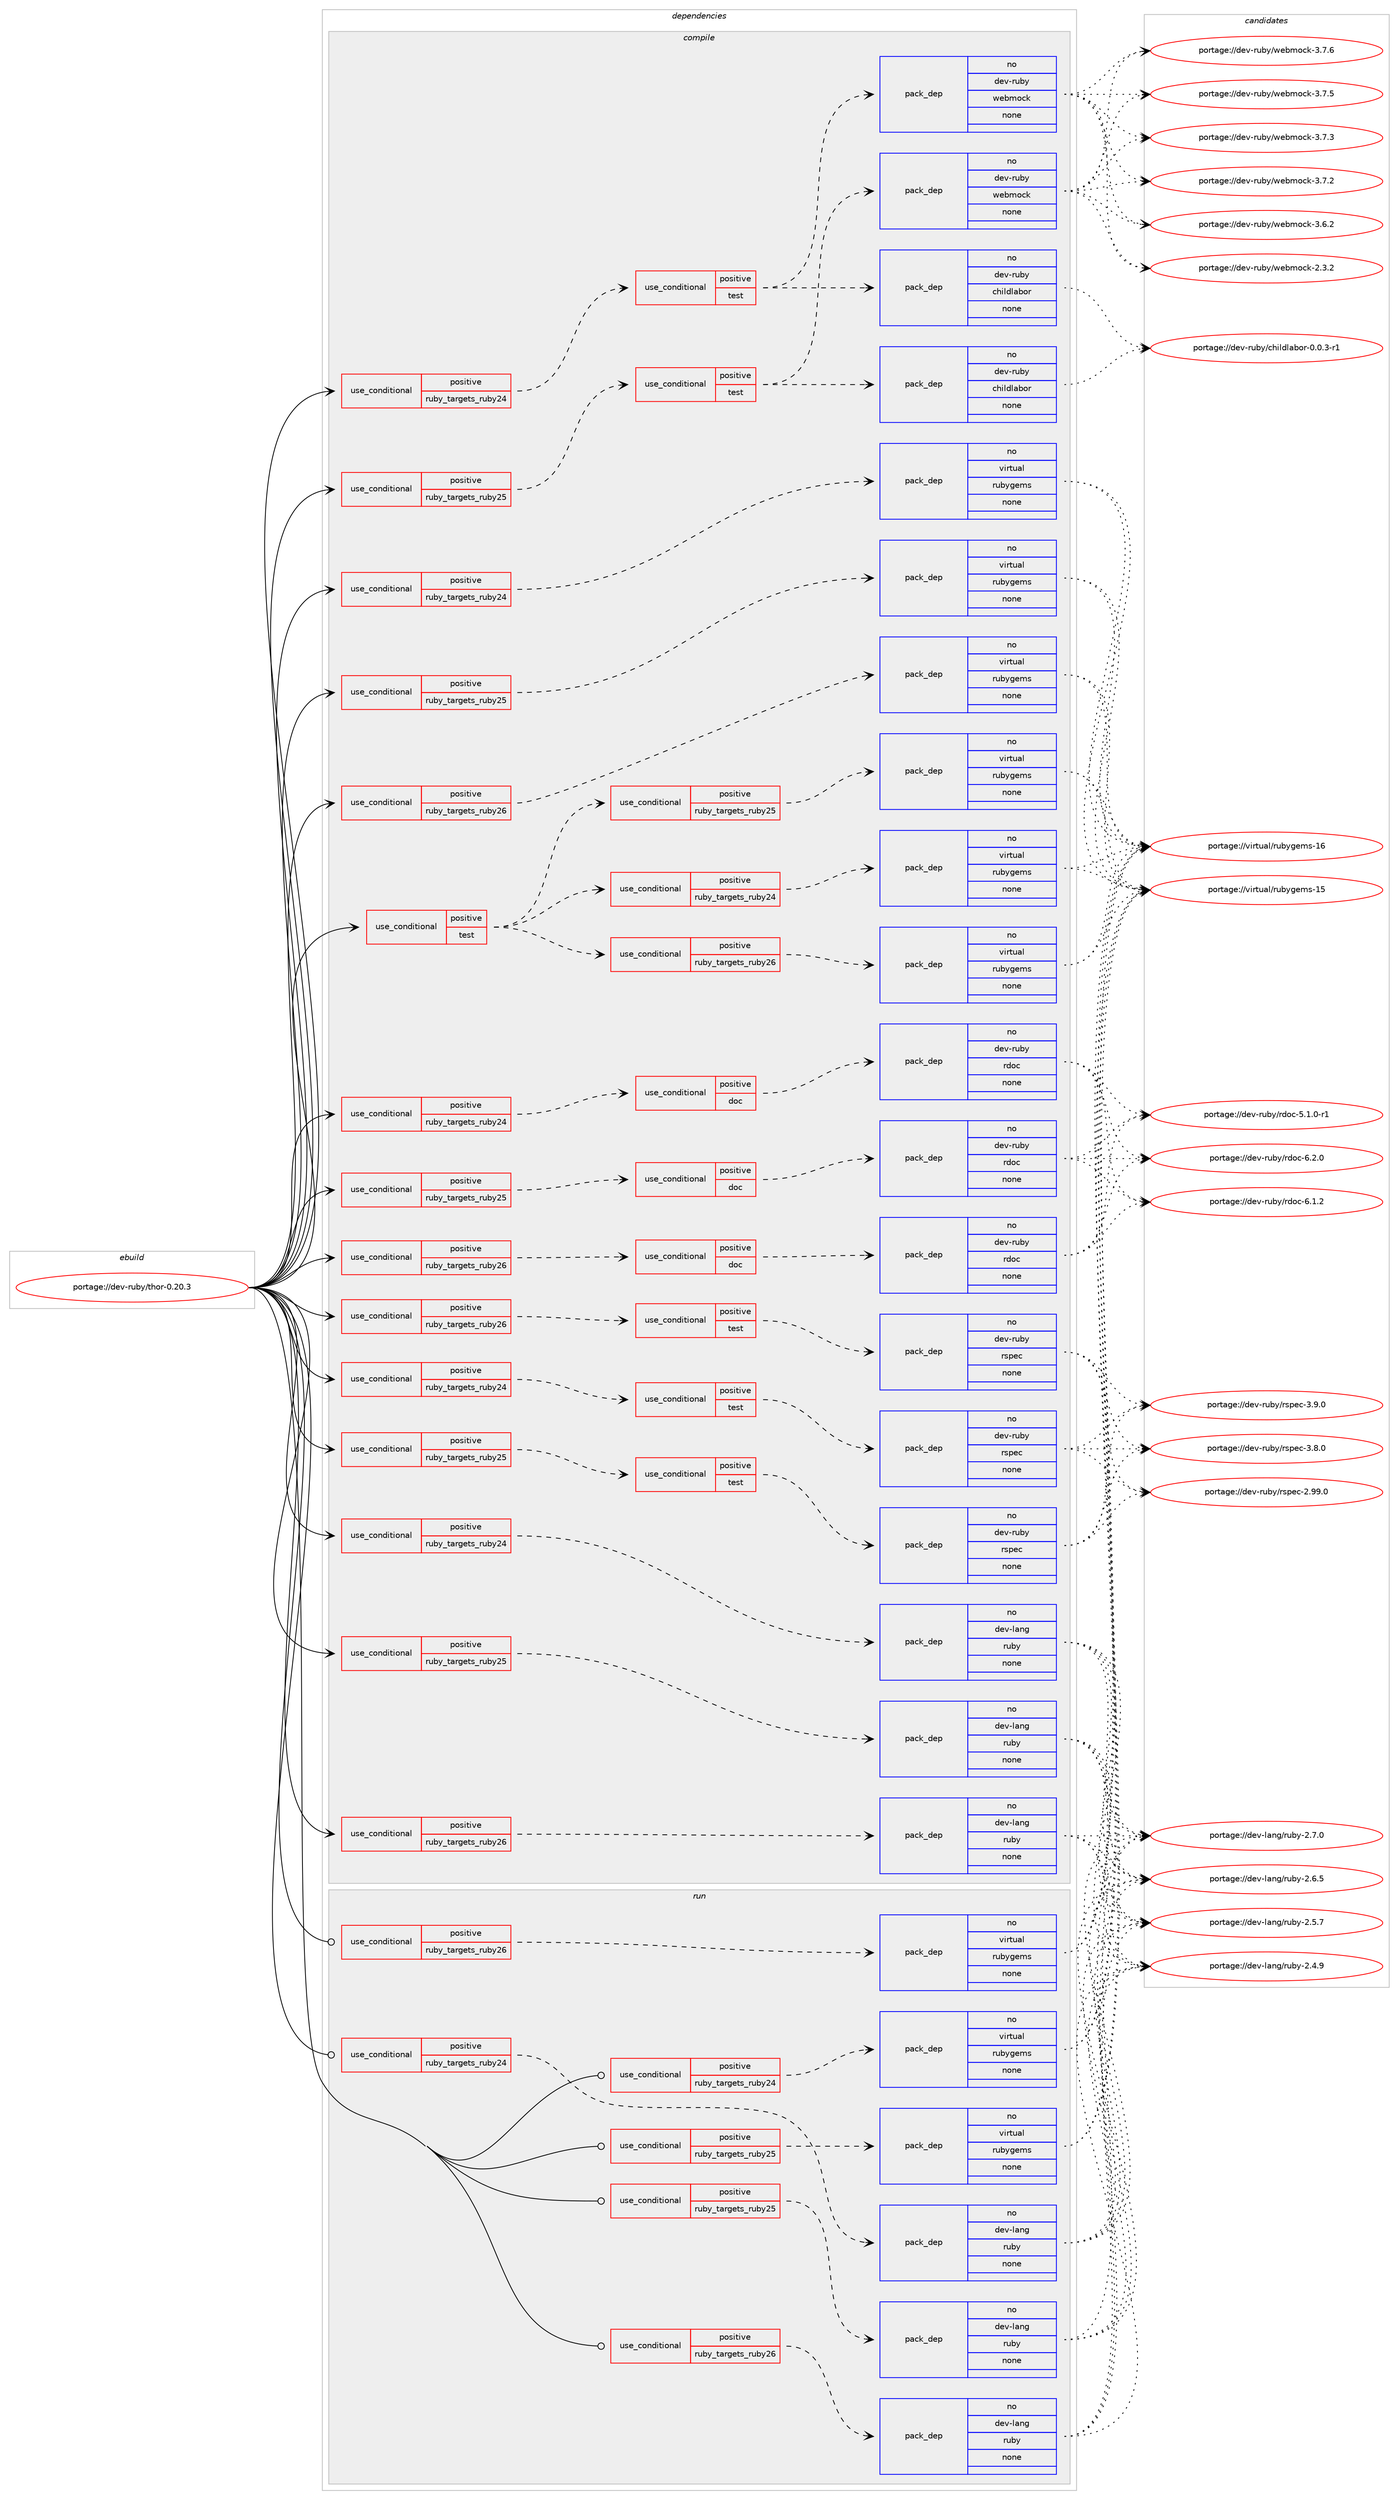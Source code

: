 digraph prolog {

# *************
# Graph options
# *************

newrank=true;
concentrate=true;
compound=true;
graph [rankdir=LR,fontname=Helvetica,fontsize=10,ranksep=1.5];#, ranksep=2.5, nodesep=0.2];
edge  [arrowhead=vee];
node  [fontname=Helvetica,fontsize=10];

# **********
# The ebuild
# **********

subgraph cluster_leftcol {
color=gray;
label=<<i>ebuild</i>>;
id [label="portage://dev-ruby/thor-0.20.3", color=red, width=4, href="../dev-ruby/thor-0.20.3.svg"];
}

# ****************
# The dependencies
# ****************

subgraph cluster_midcol {
color=gray;
label=<<i>dependencies</i>>;
subgraph cluster_compile {
fillcolor="#eeeeee";
style=filled;
label=<<i>compile</i>>;
subgraph cond66876 {
dependency314901 [label=<<TABLE BORDER="0" CELLBORDER="1" CELLSPACING="0" CELLPADDING="4"><TR><TD ROWSPAN="3" CELLPADDING="10">use_conditional</TD></TR><TR><TD>positive</TD></TR><TR><TD>ruby_targets_ruby24</TD></TR></TABLE>>, shape=none, color=red];
subgraph cond66877 {
dependency314902 [label=<<TABLE BORDER="0" CELLBORDER="1" CELLSPACING="0" CELLPADDING="4"><TR><TD ROWSPAN="3" CELLPADDING="10">use_conditional</TD></TR><TR><TD>positive</TD></TR><TR><TD>doc</TD></TR></TABLE>>, shape=none, color=red];
subgraph pack243294 {
dependency314903 [label=<<TABLE BORDER="0" CELLBORDER="1" CELLSPACING="0" CELLPADDING="4" WIDTH="220"><TR><TD ROWSPAN="6" CELLPADDING="30">pack_dep</TD></TR><TR><TD WIDTH="110">no</TD></TR><TR><TD>dev-ruby</TD></TR><TR><TD>rdoc</TD></TR><TR><TD>none</TD></TR><TR><TD></TD></TR></TABLE>>, shape=none, color=blue];
}
dependency314902:e -> dependency314903:w [weight=20,style="dashed",arrowhead="vee"];
}
dependency314901:e -> dependency314902:w [weight=20,style="dashed",arrowhead="vee"];
}
id:e -> dependency314901:w [weight=20,style="solid",arrowhead="vee"];
subgraph cond66878 {
dependency314904 [label=<<TABLE BORDER="0" CELLBORDER="1" CELLSPACING="0" CELLPADDING="4"><TR><TD ROWSPAN="3" CELLPADDING="10">use_conditional</TD></TR><TR><TD>positive</TD></TR><TR><TD>ruby_targets_ruby24</TD></TR></TABLE>>, shape=none, color=red];
subgraph cond66879 {
dependency314905 [label=<<TABLE BORDER="0" CELLBORDER="1" CELLSPACING="0" CELLPADDING="4"><TR><TD ROWSPAN="3" CELLPADDING="10">use_conditional</TD></TR><TR><TD>positive</TD></TR><TR><TD>test</TD></TR></TABLE>>, shape=none, color=red];
subgraph pack243295 {
dependency314906 [label=<<TABLE BORDER="0" CELLBORDER="1" CELLSPACING="0" CELLPADDING="4" WIDTH="220"><TR><TD ROWSPAN="6" CELLPADDING="30">pack_dep</TD></TR><TR><TD WIDTH="110">no</TD></TR><TR><TD>dev-ruby</TD></TR><TR><TD>childlabor</TD></TR><TR><TD>none</TD></TR><TR><TD></TD></TR></TABLE>>, shape=none, color=blue];
}
dependency314905:e -> dependency314906:w [weight=20,style="dashed",arrowhead="vee"];
subgraph pack243296 {
dependency314907 [label=<<TABLE BORDER="0" CELLBORDER="1" CELLSPACING="0" CELLPADDING="4" WIDTH="220"><TR><TD ROWSPAN="6" CELLPADDING="30">pack_dep</TD></TR><TR><TD WIDTH="110">no</TD></TR><TR><TD>dev-ruby</TD></TR><TR><TD>webmock</TD></TR><TR><TD>none</TD></TR><TR><TD></TD></TR></TABLE>>, shape=none, color=blue];
}
dependency314905:e -> dependency314907:w [weight=20,style="dashed",arrowhead="vee"];
}
dependency314904:e -> dependency314905:w [weight=20,style="dashed",arrowhead="vee"];
}
id:e -> dependency314904:w [weight=20,style="solid",arrowhead="vee"];
subgraph cond66880 {
dependency314908 [label=<<TABLE BORDER="0" CELLBORDER="1" CELLSPACING="0" CELLPADDING="4"><TR><TD ROWSPAN="3" CELLPADDING="10">use_conditional</TD></TR><TR><TD>positive</TD></TR><TR><TD>ruby_targets_ruby24</TD></TR></TABLE>>, shape=none, color=red];
subgraph cond66881 {
dependency314909 [label=<<TABLE BORDER="0" CELLBORDER="1" CELLSPACING="0" CELLPADDING="4"><TR><TD ROWSPAN="3" CELLPADDING="10">use_conditional</TD></TR><TR><TD>positive</TD></TR><TR><TD>test</TD></TR></TABLE>>, shape=none, color=red];
subgraph pack243297 {
dependency314910 [label=<<TABLE BORDER="0" CELLBORDER="1" CELLSPACING="0" CELLPADDING="4" WIDTH="220"><TR><TD ROWSPAN="6" CELLPADDING="30">pack_dep</TD></TR><TR><TD WIDTH="110">no</TD></TR><TR><TD>dev-ruby</TD></TR><TR><TD>rspec</TD></TR><TR><TD>none</TD></TR><TR><TD></TD></TR></TABLE>>, shape=none, color=blue];
}
dependency314909:e -> dependency314910:w [weight=20,style="dashed",arrowhead="vee"];
}
dependency314908:e -> dependency314909:w [weight=20,style="dashed",arrowhead="vee"];
}
id:e -> dependency314908:w [weight=20,style="solid",arrowhead="vee"];
subgraph cond66882 {
dependency314911 [label=<<TABLE BORDER="0" CELLBORDER="1" CELLSPACING="0" CELLPADDING="4"><TR><TD ROWSPAN="3" CELLPADDING="10">use_conditional</TD></TR><TR><TD>positive</TD></TR><TR><TD>ruby_targets_ruby24</TD></TR></TABLE>>, shape=none, color=red];
subgraph pack243298 {
dependency314912 [label=<<TABLE BORDER="0" CELLBORDER="1" CELLSPACING="0" CELLPADDING="4" WIDTH="220"><TR><TD ROWSPAN="6" CELLPADDING="30">pack_dep</TD></TR><TR><TD WIDTH="110">no</TD></TR><TR><TD>dev-lang</TD></TR><TR><TD>ruby</TD></TR><TR><TD>none</TD></TR><TR><TD></TD></TR></TABLE>>, shape=none, color=blue];
}
dependency314911:e -> dependency314912:w [weight=20,style="dashed",arrowhead="vee"];
}
id:e -> dependency314911:w [weight=20,style="solid",arrowhead="vee"];
subgraph cond66883 {
dependency314913 [label=<<TABLE BORDER="0" CELLBORDER="1" CELLSPACING="0" CELLPADDING="4"><TR><TD ROWSPAN="3" CELLPADDING="10">use_conditional</TD></TR><TR><TD>positive</TD></TR><TR><TD>ruby_targets_ruby24</TD></TR></TABLE>>, shape=none, color=red];
subgraph pack243299 {
dependency314914 [label=<<TABLE BORDER="0" CELLBORDER="1" CELLSPACING="0" CELLPADDING="4" WIDTH="220"><TR><TD ROWSPAN="6" CELLPADDING="30">pack_dep</TD></TR><TR><TD WIDTH="110">no</TD></TR><TR><TD>virtual</TD></TR><TR><TD>rubygems</TD></TR><TR><TD>none</TD></TR><TR><TD></TD></TR></TABLE>>, shape=none, color=blue];
}
dependency314913:e -> dependency314914:w [weight=20,style="dashed",arrowhead="vee"];
}
id:e -> dependency314913:w [weight=20,style="solid",arrowhead="vee"];
subgraph cond66884 {
dependency314915 [label=<<TABLE BORDER="0" CELLBORDER="1" CELLSPACING="0" CELLPADDING="4"><TR><TD ROWSPAN="3" CELLPADDING="10">use_conditional</TD></TR><TR><TD>positive</TD></TR><TR><TD>ruby_targets_ruby25</TD></TR></TABLE>>, shape=none, color=red];
subgraph cond66885 {
dependency314916 [label=<<TABLE BORDER="0" CELLBORDER="1" CELLSPACING="0" CELLPADDING="4"><TR><TD ROWSPAN="3" CELLPADDING="10">use_conditional</TD></TR><TR><TD>positive</TD></TR><TR><TD>doc</TD></TR></TABLE>>, shape=none, color=red];
subgraph pack243300 {
dependency314917 [label=<<TABLE BORDER="0" CELLBORDER="1" CELLSPACING="0" CELLPADDING="4" WIDTH="220"><TR><TD ROWSPAN="6" CELLPADDING="30">pack_dep</TD></TR><TR><TD WIDTH="110">no</TD></TR><TR><TD>dev-ruby</TD></TR><TR><TD>rdoc</TD></TR><TR><TD>none</TD></TR><TR><TD></TD></TR></TABLE>>, shape=none, color=blue];
}
dependency314916:e -> dependency314917:w [weight=20,style="dashed",arrowhead="vee"];
}
dependency314915:e -> dependency314916:w [weight=20,style="dashed",arrowhead="vee"];
}
id:e -> dependency314915:w [weight=20,style="solid",arrowhead="vee"];
subgraph cond66886 {
dependency314918 [label=<<TABLE BORDER="0" CELLBORDER="1" CELLSPACING="0" CELLPADDING="4"><TR><TD ROWSPAN="3" CELLPADDING="10">use_conditional</TD></TR><TR><TD>positive</TD></TR><TR><TD>ruby_targets_ruby25</TD></TR></TABLE>>, shape=none, color=red];
subgraph cond66887 {
dependency314919 [label=<<TABLE BORDER="0" CELLBORDER="1" CELLSPACING="0" CELLPADDING="4"><TR><TD ROWSPAN="3" CELLPADDING="10">use_conditional</TD></TR><TR><TD>positive</TD></TR><TR><TD>test</TD></TR></TABLE>>, shape=none, color=red];
subgraph pack243301 {
dependency314920 [label=<<TABLE BORDER="0" CELLBORDER="1" CELLSPACING="0" CELLPADDING="4" WIDTH="220"><TR><TD ROWSPAN="6" CELLPADDING="30">pack_dep</TD></TR><TR><TD WIDTH="110">no</TD></TR><TR><TD>dev-ruby</TD></TR><TR><TD>childlabor</TD></TR><TR><TD>none</TD></TR><TR><TD></TD></TR></TABLE>>, shape=none, color=blue];
}
dependency314919:e -> dependency314920:w [weight=20,style="dashed",arrowhead="vee"];
subgraph pack243302 {
dependency314921 [label=<<TABLE BORDER="0" CELLBORDER="1" CELLSPACING="0" CELLPADDING="4" WIDTH="220"><TR><TD ROWSPAN="6" CELLPADDING="30">pack_dep</TD></TR><TR><TD WIDTH="110">no</TD></TR><TR><TD>dev-ruby</TD></TR><TR><TD>webmock</TD></TR><TR><TD>none</TD></TR><TR><TD></TD></TR></TABLE>>, shape=none, color=blue];
}
dependency314919:e -> dependency314921:w [weight=20,style="dashed",arrowhead="vee"];
}
dependency314918:e -> dependency314919:w [weight=20,style="dashed",arrowhead="vee"];
}
id:e -> dependency314918:w [weight=20,style="solid",arrowhead="vee"];
subgraph cond66888 {
dependency314922 [label=<<TABLE BORDER="0" CELLBORDER="1" CELLSPACING="0" CELLPADDING="4"><TR><TD ROWSPAN="3" CELLPADDING="10">use_conditional</TD></TR><TR><TD>positive</TD></TR><TR><TD>ruby_targets_ruby25</TD></TR></TABLE>>, shape=none, color=red];
subgraph cond66889 {
dependency314923 [label=<<TABLE BORDER="0" CELLBORDER="1" CELLSPACING="0" CELLPADDING="4"><TR><TD ROWSPAN="3" CELLPADDING="10">use_conditional</TD></TR><TR><TD>positive</TD></TR><TR><TD>test</TD></TR></TABLE>>, shape=none, color=red];
subgraph pack243303 {
dependency314924 [label=<<TABLE BORDER="0" CELLBORDER="1" CELLSPACING="0" CELLPADDING="4" WIDTH="220"><TR><TD ROWSPAN="6" CELLPADDING="30">pack_dep</TD></TR><TR><TD WIDTH="110">no</TD></TR><TR><TD>dev-ruby</TD></TR><TR><TD>rspec</TD></TR><TR><TD>none</TD></TR><TR><TD></TD></TR></TABLE>>, shape=none, color=blue];
}
dependency314923:e -> dependency314924:w [weight=20,style="dashed",arrowhead="vee"];
}
dependency314922:e -> dependency314923:w [weight=20,style="dashed",arrowhead="vee"];
}
id:e -> dependency314922:w [weight=20,style="solid",arrowhead="vee"];
subgraph cond66890 {
dependency314925 [label=<<TABLE BORDER="0" CELLBORDER="1" CELLSPACING="0" CELLPADDING="4"><TR><TD ROWSPAN="3" CELLPADDING="10">use_conditional</TD></TR><TR><TD>positive</TD></TR><TR><TD>ruby_targets_ruby25</TD></TR></TABLE>>, shape=none, color=red];
subgraph pack243304 {
dependency314926 [label=<<TABLE BORDER="0" CELLBORDER="1" CELLSPACING="0" CELLPADDING="4" WIDTH="220"><TR><TD ROWSPAN="6" CELLPADDING="30">pack_dep</TD></TR><TR><TD WIDTH="110">no</TD></TR><TR><TD>dev-lang</TD></TR><TR><TD>ruby</TD></TR><TR><TD>none</TD></TR><TR><TD></TD></TR></TABLE>>, shape=none, color=blue];
}
dependency314925:e -> dependency314926:w [weight=20,style="dashed",arrowhead="vee"];
}
id:e -> dependency314925:w [weight=20,style="solid",arrowhead="vee"];
subgraph cond66891 {
dependency314927 [label=<<TABLE BORDER="0" CELLBORDER="1" CELLSPACING="0" CELLPADDING="4"><TR><TD ROWSPAN="3" CELLPADDING="10">use_conditional</TD></TR><TR><TD>positive</TD></TR><TR><TD>ruby_targets_ruby25</TD></TR></TABLE>>, shape=none, color=red];
subgraph pack243305 {
dependency314928 [label=<<TABLE BORDER="0" CELLBORDER="1" CELLSPACING="0" CELLPADDING="4" WIDTH="220"><TR><TD ROWSPAN="6" CELLPADDING="30">pack_dep</TD></TR><TR><TD WIDTH="110">no</TD></TR><TR><TD>virtual</TD></TR><TR><TD>rubygems</TD></TR><TR><TD>none</TD></TR><TR><TD></TD></TR></TABLE>>, shape=none, color=blue];
}
dependency314927:e -> dependency314928:w [weight=20,style="dashed",arrowhead="vee"];
}
id:e -> dependency314927:w [weight=20,style="solid",arrowhead="vee"];
subgraph cond66892 {
dependency314929 [label=<<TABLE BORDER="0" CELLBORDER="1" CELLSPACING="0" CELLPADDING="4"><TR><TD ROWSPAN="3" CELLPADDING="10">use_conditional</TD></TR><TR><TD>positive</TD></TR><TR><TD>ruby_targets_ruby26</TD></TR></TABLE>>, shape=none, color=red];
subgraph cond66893 {
dependency314930 [label=<<TABLE BORDER="0" CELLBORDER="1" CELLSPACING="0" CELLPADDING="4"><TR><TD ROWSPAN="3" CELLPADDING="10">use_conditional</TD></TR><TR><TD>positive</TD></TR><TR><TD>doc</TD></TR></TABLE>>, shape=none, color=red];
subgraph pack243306 {
dependency314931 [label=<<TABLE BORDER="0" CELLBORDER="1" CELLSPACING="0" CELLPADDING="4" WIDTH="220"><TR><TD ROWSPAN="6" CELLPADDING="30">pack_dep</TD></TR><TR><TD WIDTH="110">no</TD></TR><TR><TD>dev-ruby</TD></TR><TR><TD>rdoc</TD></TR><TR><TD>none</TD></TR><TR><TD></TD></TR></TABLE>>, shape=none, color=blue];
}
dependency314930:e -> dependency314931:w [weight=20,style="dashed",arrowhead="vee"];
}
dependency314929:e -> dependency314930:w [weight=20,style="dashed",arrowhead="vee"];
}
id:e -> dependency314929:w [weight=20,style="solid",arrowhead="vee"];
subgraph cond66894 {
dependency314932 [label=<<TABLE BORDER="0" CELLBORDER="1" CELLSPACING="0" CELLPADDING="4"><TR><TD ROWSPAN="3" CELLPADDING="10">use_conditional</TD></TR><TR><TD>positive</TD></TR><TR><TD>ruby_targets_ruby26</TD></TR></TABLE>>, shape=none, color=red];
subgraph cond66895 {
dependency314933 [label=<<TABLE BORDER="0" CELLBORDER="1" CELLSPACING="0" CELLPADDING="4"><TR><TD ROWSPAN="3" CELLPADDING="10">use_conditional</TD></TR><TR><TD>positive</TD></TR><TR><TD>test</TD></TR></TABLE>>, shape=none, color=red];
subgraph pack243307 {
dependency314934 [label=<<TABLE BORDER="0" CELLBORDER="1" CELLSPACING="0" CELLPADDING="4" WIDTH="220"><TR><TD ROWSPAN="6" CELLPADDING="30">pack_dep</TD></TR><TR><TD WIDTH="110">no</TD></TR><TR><TD>dev-ruby</TD></TR><TR><TD>rspec</TD></TR><TR><TD>none</TD></TR><TR><TD></TD></TR></TABLE>>, shape=none, color=blue];
}
dependency314933:e -> dependency314934:w [weight=20,style="dashed",arrowhead="vee"];
}
dependency314932:e -> dependency314933:w [weight=20,style="dashed",arrowhead="vee"];
}
id:e -> dependency314932:w [weight=20,style="solid",arrowhead="vee"];
subgraph cond66896 {
dependency314935 [label=<<TABLE BORDER="0" CELLBORDER="1" CELLSPACING="0" CELLPADDING="4"><TR><TD ROWSPAN="3" CELLPADDING="10">use_conditional</TD></TR><TR><TD>positive</TD></TR><TR><TD>ruby_targets_ruby26</TD></TR></TABLE>>, shape=none, color=red];
subgraph pack243308 {
dependency314936 [label=<<TABLE BORDER="0" CELLBORDER="1" CELLSPACING="0" CELLPADDING="4" WIDTH="220"><TR><TD ROWSPAN="6" CELLPADDING="30">pack_dep</TD></TR><TR><TD WIDTH="110">no</TD></TR><TR><TD>dev-lang</TD></TR><TR><TD>ruby</TD></TR><TR><TD>none</TD></TR><TR><TD></TD></TR></TABLE>>, shape=none, color=blue];
}
dependency314935:e -> dependency314936:w [weight=20,style="dashed",arrowhead="vee"];
}
id:e -> dependency314935:w [weight=20,style="solid",arrowhead="vee"];
subgraph cond66897 {
dependency314937 [label=<<TABLE BORDER="0" CELLBORDER="1" CELLSPACING="0" CELLPADDING="4"><TR><TD ROWSPAN="3" CELLPADDING="10">use_conditional</TD></TR><TR><TD>positive</TD></TR><TR><TD>ruby_targets_ruby26</TD></TR></TABLE>>, shape=none, color=red];
subgraph pack243309 {
dependency314938 [label=<<TABLE BORDER="0" CELLBORDER="1" CELLSPACING="0" CELLPADDING="4" WIDTH="220"><TR><TD ROWSPAN="6" CELLPADDING="30">pack_dep</TD></TR><TR><TD WIDTH="110">no</TD></TR><TR><TD>virtual</TD></TR><TR><TD>rubygems</TD></TR><TR><TD>none</TD></TR><TR><TD></TD></TR></TABLE>>, shape=none, color=blue];
}
dependency314937:e -> dependency314938:w [weight=20,style="dashed",arrowhead="vee"];
}
id:e -> dependency314937:w [weight=20,style="solid",arrowhead="vee"];
subgraph cond66898 {
dependency314939 [label=<<TABLE BORDER="0" CELLBORDER="1" CELLSPACING="0" CELLPADDING="4"><TR><TD ROWSPAN="3" CELLPADDING="10">use_conditional</TD></TR><TR><TD>positive</TD></TR><TR><TD>test</TD></TR></TABLE>>, shape=none, color=red];
subgraph cond66899 {
dependency314940 [label=<<TABLE BORDER="0" CELLBORDER="1" CELLSPACING="0" CELLPADDING="4"><TR><TD ROWSPAN="3" CELLPADDING="10">use_conditional</TD></TR><TR><TD>positive</TD></TR><TR><TD>ruby_targets_ruby24</TD></TR></TABLE>>, shape=none, color=red];
subgraph pack243310 {
dependency314941 [label=<<TABLE BORDER="0" CELLBORDER="1" CELLSPACING="0" CELLPADDING="4" WIDTH="220"><TR><TD ROWSPAN="6" CELLPADDING="30">pack_dep</TD></TR><TR><TD WIDTH="110">no</TD></TR><TR><TD>virtual</TD></TR><TR><TD>rubygems</TD></TR><TR><TD>none</TD></TR><TR><TD></TD></TR></TABLE>>, shape=none, color=blue];
}
dependency314940:e -> dependency314941:w [weight=20,style="dashed",arrowhead="vee"];
}
dependency314939:e -> dependency314940:w [weight=20,style="dashed",arrowhead="vee"];
subgraph cond66900 {
dependency314942 [label=<<TABLE BORDER="0" CELLBORDER="1" CELLSPACING="0" CELLPADDING="4"><TR><TD ROWSPAN="3" CELLPADDING="10">use_conditional</TD></TR><TR><TD>positive</TD></TR><TR><TD>ruby_targets_ruby25</TD></TR></TABLE>>, shape=none, color=red];
subgraph pack243311 {
dependency314943 [label=<<TABLE BORDER="0" CELLBORDER="1" CELLSPACING="0" CELLPADDING="4" WIDTH="220"><TR><TD ROWSPAN="6" CELLPADDING="30">pack_dep</TD></TR><TR><TD WIDTH="110">no</TD></TR><TR><TD>virtual</TD></TR><TR><TD>rubygems</TD></TR><TR><TD>none</TD></TR><TR><TD></TD></TR></TABLE>>, shape=none, color=blue];
}
dependency314942:e -> dependency314943:w [weight=20,style="dashed",arrowhead="vee"];
}
dependency314939:e -> dependency314942:w [weight=20,style="dashed",arrowhead="vee"];
subgraph cond66901 {
dependency314944 [label=<<TABLE BORDER="0" CELLBORDER="1" CELLSPACING="0" CELLPADDING="4"><TR><TD ROWSPAN="3" CELLPADDING="10">use_conditional</TD></TR><TR><TD>positive</TD></TR><TR><TD>ruby_targets_ruby26</TD></TR></TABLE>>, shape=none, color=red];
subgraph pack243312 {
dependency314945 [label=<<TABLE BORDER="0" CELLBORDER="1" CELLSPACING="0" CELLPADDING="4" WIDTH="220"><TR><TD ROWSPAN="6" CELLPADDING="30">pack_dep</TD></TR><TR><TD WIDTH="110">no</TD></TR><TR><TD>virtual</TD></TR><TR><TD>rubygems</TD></TR><TR><TD>none</TD></TR><TR><TD></TD></TR></TABLE>>, shape=none, color=blue];
}
dependency314944:e -> dependency314945:w [weight=20,style="dashed",arrowhead="vee"];
}
dependency314939:e -> dependency314944:w [weight=20,style="dashed",arrowhead="vee"];
}
id:e -> dependency314939:w [weight=20,style="solid",arrowhead="vee"];
}
subgraph cluster_compileandrun {
fillcolor="#eeeeee";
style=filled;
label=<<i>compile and run</i>>;
}
subgraph cluster_run {
fillcolor="#eeeeee";
style=filled;
label=<<i>run</i>>;
subgraph cond66902 {
dependency314946 [label=<<TABLE BORDER="0" CELLBORDER="1" CELLSPACING="0" CELLPADDING="4"><TR><TD ROWSPAN="3" CELLPADDING="10">use_conditional</TD></TR><TR><TD>positive</TD></TR><TR><TD>ruby_targets_ruby24</TD></TR></TABLE>>, shape=none, color=red];
subgraph pack243313 {
dependency314947 [label=<<TABLE BORDER="0" CELLBORDER="1" CELLSPACING="0" CELLPADDING="4" WIDTH="220"><TR><TD ROWSPAN="6" CELLPADDING="30">pack_dep</TD></TR><TR><TD WIDTH="110">no</TD></TR><TR><TD>dev-lang</TD></TR><TR><TD>ruby</TD></TR><TR><TD>none</TD></TR><TR><TD></TD></TR></TABLE>>, shape=none, color=blue];
}
dependency314946:e -> dependency314947:w [weight=20,style="dashed",arrowhead="vee"];
}
id:e -> dependency314946:w [weight=20,style="solid",arrowhead="odot"];
subgraph cond66903 {
dependency314948 [label=<<TABLE BORDER="0" CELLBORDER="1" CELLSPACING="0" CELLPADDING="4"><TR><TD ROWSPAN="3" CELLPADDING="10">use_conditional</TD></TR><TR><TD>positive</TD></TR><TR><TD>ruby_targets_ruby24</TD></TR></TABLE>>, shape=none, color=red];
subgraph pack243314 {
dependency314949 [label=<<TABLE BORDER="0" CELLBORDER="1" CELLSPACING="0" CELLPADDING="4" WIDTH="220"><TR><TD ROWSPAN="6" CELLPADDING="30">pack_dep</TD></TR><TR><TD WIDTH="110">no</TD></TR><TR><TD>virtual</TD></TR><TR><TD>rubygems</TD></TR><TR><TD>none</TD></TR><TR><TD></TD></TR></TABLE>>, shape=none, color=blue];
}
dependency314948:e -> dependency314949:w [weight=20,style="dashed",arrowhead="vee"];
}
id:e -> dependency314948:w [weight=20,style="solid",arrowhead="odot"];
subgraph cond66904 {
dependency314950 [label=<<TABLE BORDER="0" CELLBORDER="1" CELLSPACING="0" CELLPADDING="4"><TR><TD ROWSPAN="3" CELLPADDING="10">use_conditional</TD></TR><TR><TD>positive</TD></TR><TR><TD>ruby_targets_ruby25</TD></TR></TABLE>>, shape=none, color=red];
subgraph pack243315 {
dependency314951 [label=<<TABLE BORDER="0" CELLBORDER="1" CELLSPACING="0" CELLPADDING="4" WIDTH="220"><TR><TD ROWSPAN="6" CELLPADDING="30">pack_dep</TD></TR><TR><TD WIDTH="110">no</TD></TR><TR><TD>dev-lang</TD></TR><TR><TD>ruby</TD></TR><TR><TD>none</TD></TR><TR><TD></TD></TR></TABLE>>, shape=none, color=blue];
}
dependency314950:e -> dependency314951:w [weight=20,style="dashed",arrowhead="vee"];
}
id:e -> dependency314950:w [weight=20,style="solid",arrowhead="odot"];
subgraph cond66905 {
dependency314952 [label=<<TABLE BORDER="0" CELLBORDER="1" CELLSPACING="0" CELLPADDING="4"><TR><TD ROWSPAN="3" CELLPADDING="10">use_conditional</TD></TR><TR><TD>positive</TD></TR><TR><TD>ruby_targets_ruby25</TD></TR></TABLE>>, shape=none, color=red];
subgraph pack243316 {
dependency314953 [label=<<TABLE BORDER="0" CELLBORDER="1" CELLSPACING="0" CELLPADDING="4" WIDTH="220"><TR><TD ROWSPAN="6" CELLPADDING="30">pack_dep</TD></TR><TR><TD WIDTH="110">no</TD></TR><TR><TD>virtual</TD></TR><TR><TD>rubygems</TD></TR><TR><TD>none</TD></TR><TR><TD></TD></TR></TABLE>>, shape=none, color=blue];
}
dependency314952:e -> dependency314953:w [weight=20,style="dashed",arrowhead="vee"];
}
id:e -> dependency314952:w [weight=20,style="solid",arrowhead="odot"];
subgraph cond66906 {
dependency314954 [label=<<TABLE BORDER="0" CELLBORDER="1" CELLSPACING="0" CELLPADDING="4"><TR><TD ROWSPAN="3" CELLPADDING="10">use_conditional</TD></TR><TR><TD>positive</TD></TR><TR><TD>ruby_targets_ruby26</TD></TR></TABLE>>, shape=none, color=red];
subgraph pack243317 {
dependency314955 [label=<<TABLE BORDER="0" CELLBORDER="1" CELLSPACING="0" CELLPADDING="4" WIDTH="220"><TR><TD ROWSPAN="6" CELLPADDING="30">pack_dep</TD></TR><TR><TD WIDTH="110">no</TD></TR><TR><TD>dev-lang</TD></TR><TR><TD>ruby</TD></TR><TR><TD>none</TD></TR><TR><TD></TD></TR></TABLE>>, shape=none, color=blue];
}
dependency314954:e -> dependency314955:w [weight=20,style="dashed",arrowhead="vee"];
}
id:e -> dependency314954:w [weight=20,style="solid",arrowhead="odot"];
subgraph cond66907 {
dependency314956 [label=<<TABLE BORDER="0" CELLBORDER="1" CELLSPACING="0" CELLPADDING="4"><TR><TD ROWSPAN="3" CELLPADDING="10">use_conditional</TD></TR><TR><TD>positive</TD></TR><TR><TD>ruby_targets_ruby26</TD></TR></TABLE>>, shape=none, color=red];
subgraph pack243318 {
dependency314957 [label=<<TABLE BORDER="0" CELLBORDER="1" CELLSPACING="0" CELLPADDING="4" WIDTH="220"><TR><TD ROWSPAN="6" CELLPADDING="30">pack_dep</TD></TR><TR><TD WIDTH="110">no</TD></TR><TR><TD>virtual</TD></TR><TR><TD>rubygems</TD></TR><TR><TD>none</TD></TR><TR><TD></TD></TR></TABLE>>, shape=none, color=blue];
}
dependency314956:e -> dependency314957:w [weight=20,style="dashed",arrowhead="vee"];
}
id:e -> dependency314956:w [weight=20,style="solid",arrowhead="odot"];
}
}

# **************
# The candidates
# **************

subgraph cluster_choices {
rank=same;
color=gray;
label=<<i>candidates</i>>;

subgraph choice243294 {
color=black;
nodesep=1;
choice10010111845114117981214711410011199455446504648 [label="portage://dev-ruby/rdoc-6.2.0", color=red, width=4,href="../dev-ruby/rdoc-6.2.0.svg"];
choice10010111845114117981214711410011199455446494650 [label="portage://dev-ruby/rdoc-6.1.2", color=red, width=4,href="../dev-ruby/rdoc-6.1.2.svg"];
choice100101118451141179812147114100111994553464946484511449 [label="portage://dev-ruby/rdoc-5.1.0-r1", color=red, width=4,href="../dev-ruby/rdoc-5.1.0-r1.svg"];
dependency314903:e -> choice10010111845114117981214711410011199455446504648:w [style=dotted,weight="100"];
dependency314903:e -> choice10010111845114117981214711410011199455446494650:w [style=dotted,weight="100"];
dependency314903:e -> choice100101118451141179812147114100111994553464946484511449:w [style=dotted,weight="100"];
}
subgraph choice243295 {
color=black;
nodesep=1;
choice1001011184511411798121479910410510810010897981111144548464846514511449 [label="portage://dev-ruby/childlabor-0.0.3-r1", color=red, width=4,href="../dev-ruby/childlabor-0.0.3-r1.svg"];
dependency314906:e -> choice1001011184511411798121479910410510810010897981111144548464846514511449:w [style=dotted,weight="100"];
}
subgraph choice243296 {
color=black;
nodesep=1;
choice1001011184511411798121471191019810911199107455146554654 [label="portage://dev-ruby/webmock-3.7.6", color=red, width=4,href="../dev-ruby/webmock-3.7.6.svg"];
choice1001011184511411798121471191019810911199107455146554653 [label="portage://dev-ruby/webmock-3.7.5", color=red, width=4,href="../dev-ruby/webmock-3.7.5.svg"];
choice1001011184511411798121471191019810911199107455146554651 [label="portage://dev-ruby/webmock-3.7.3", color=red, width=4,href="../dev-ruby/webmock-3.7.3.svg"];
choice1001011184511411798121471191019810911199107455146554650 [label="portage://dev-ruby/webmock-3.7.2", color=red, width=4,href="../dev-ruby/webmock-3.7.2.svg"];
choice1001011184511411798121471191019810911199107455146544650 [label="portage://dev-ruby/webmock-3.6.2", color=red, width=4,href="../dev-ruby/webmock-3.6.2.svg"];
choice1001011184511411798121471191019810911199107455046514650 [label="portage://dev-ruby/webmock-2.3.2", color=red, width=4,href="../dev-ruby/webmock-2.3.2.svg"];
dependency314907:e -> choice1001011184511411798121471191019810911199107455146554654:w [style=dotted,weight="100"];
dependency314907:e -> choice1001011184511411798121471191019810911199107455146554653:w [style=dotted,weight="100"];
dependency314907:e -> choice1001011184511411798121471191019810911199107455146554651:w [style=dotted,weight="100"];
dependency314907:e -> choice1001011184511411798121471191019810911199107455146554650:w [style=dotted,weight="100"];
dependency314907:e -> choice1001011184511411798121471191019810911199107455146544650:w [style=dotted,weight="100"];
dependency314907:e -> choice1001011184511411798121471191019810911199107455046514650:w [style=dotted,weight="100"];
}
subgraph choice243297 {
color=black;
nodesep=1;
choice10010111845114117981214711411511210199455146574648 [label="portage://dev-ruby/rspec-3.9.0", color=red, width=4,href="../dev-ruby/rspec-3.9.0.svg"];
choice10010111845114117981214711411511210199455146564648 [label="portage://dev-ruby/rspec-3.8.0", color=red, width=4,href="../dev-ruby/rspec-3.8.0.svg"];
choice1001011184511411798121471141151121019945504657574648 [label="portage://dev-ruby/rspec-2.99.0", color=red, width=4,href="../dev-ruby/rspec-2.99.0.svg"];
dependency314910:e -> choice10010111845114117981214711411511210199455146574648:w [style=dotted,weight="100"];
dependency314910:e -> choice10010111845114117981214711411511210199455146564648:w [style=dotted,weight="100"];
dependency314910:e -> choice1001011184511411798121471141151121019945504657574648:w [style=dotted,weight="100"];
}
subgraph choice243298 {
color=black;
nodesep=1;
choice10010111845108971101034711411798121455046554648 [label="portage://dev-lang/ruby-2.7.0", color=red, width=4,href="../dev-lang/ruby-2.7.0.svg"];
choice10010111845108971101034711411798121455046544653 [label="portage://dev-lang/ruby-2.6.5", color=red, width=4,href="../dev-lang/ruby-2.6.5.svg"];
choice10010111845108971101034711411798121455046534655 [label="portage://dev-lang/ruby-2.5.7", color=red, width=4,href="../dev-lang/ruby-2.5.7.svg"];
choice10010111845108971101034711411798121455046524657 [label="portage://dev-lang/ruby-2.4.9", color=red, width=4,href="../dev-lang/ruby-2.4.9.svg"];
dependency314912:e -> choice10010111845108971101034711411798121455046554648:w [style=dotted,weight="100"];
dependency314912:e -> choice10010111845108971101034711411798121455046544653:w [style=dotted,weight="100"];
dependency314912:e -> choice10010111845108971101034711411798121455046534655:w [style=dotted,weight="100"];
dependency314912:e -> choice10010111845108971101034711411798121455046524657:w [style=dotted,weight="100"];
}
subgraph choice243299 {
color=black;
nodesep=1;
choice118105114116117971084711411798121103101109115454954 [label="portage://virtual/rubygems-16", color=red, width=4,href="../virtual/rubygems-16.svg"];
choice118105114116117971084711411798121103101109115454953 [label="portage://virtual/rubygems-15", color=red, width=4,href="../virtual/rubygems-15.svg"];
dependency314914:e -> choice118105114116117971084711411798121103101109115454954:w [style=dotted,weight="100"];
dependency314914:e -> choice118105114116117971084711411798121103101109115454953:w [style=dotted,weight="100"];
}
subgraph choice243300 {
color=black;
nodesep=1;
choice10010111845114117981214711410011199455446504648 [label="portage://dev-ruby/rdoc-6.2.0", color=red, width=4,href="../dev-ruby/rdoc-6.2.0.svg"];
choice10010111845114117981214711410011199455446494650 [label="portage://dev-ruby/rdoc-6.1.2", color=red, width=4,href="../dev-ruby/rdoc-6.1.2.svg"];
choice100101118451141179812147114100111994553464946484511449 [label="portage://dev-ruby/rdoc-5.1.0-r1", color=red, width=4,href="../dev-ruby/rdoc-5.1.0-r1.svg"];
dependency314917:e -> choice10010111845114117981214711410011199455446504648:w [style=dotted,weight="100"];
dependency314917:e -> choice10010111845114117981214711410011199455446494650:w [style=dotted,weight="100"];
dependency314917:e -> choice100101118451141179812147114100111994553464946484511449:w [style=dotted,weight="100"];
}
subgraph choice243301 {
color=black;
nodesep=1;
choice1001011184511411798121479910410510810010897981111144548464846514511449 [label="portage://dev-ruby/childlabor-0.0.3-r1", color=red, width=4,href="../dev-ruby/childlabor-0.0.3-r1.svg"];
dependency314920:e -> choice1001011184511411798121479910410510810010897981111144548464846514511449:w [style=dotted,weight="100"];
}
subgraph choice243302 {
color=black;
nodesep=1;
choice1001011184511411798121471191019810911199107455146554654 [label="portage://dev-ruby/webmock-3.7.6", color=red, width=4,href="../dev-ruby/webmock-3.7.6.svg"];
choice1001011184511411798121471191019810911199107455146554653 [label="portage://dev-ruby/webmock-3.7.5", color=red, width=4,href="../dev-ruby/webmock-3.7.5.svg"];
choice1001011184511411798121471191019810911199107455146554651 [label="portage://dev-ruby/webmock-3.7.3", color=red, width=4,href="../dev-ruby/webmock-3.7.3.svg"];
choice1001011184511411798121471191019810911199107455146554650 [label="portage://dev-ruby/webmock-3.7.2", color=red, width=4,href="../dev-ruby/webmock-3.7.2.svg"];
choice1001011184511411798121471191019810911199107455146544650 [label="portage://dev-ruby/webmock-3.6.2", color=red, width=4,href="../dev-ruby/webmock-3.6.2.svg"];
choice1001011184511411798121471191019810911199107455046514650 [label="portage://dev-ruby/webmock-2.3.2", color=red, width=4,href="../dev-ruby/webmock-2.3.2.svg"];
dependency314921:e -> choice1001011184511411798121471191019810911199107455146554654:w [style=dotted,weight="100"];
dependency314921:e -> choice1001011184511411798121471191019810911199107455146554653:w [style=dotted,weight="100"];
dependency314921:e -> choice1001011184511411798121471191019810911199107455146554651:w [style=dotted,weight="100"];
dependency314921:e -> choice1001011184511411798121471191019810911199107455146554650:w [style=dotted,weight="100"];
dependency314921:e -> choice1001011184511411798121471191019810911199107455146544650:w [style=dotted,weight="100"];
dependency314921:e -> choice1001011184511411798121471191019810911199107455046514650:w [style=dotted,weight="100"];
}
subgraph choice243303 {
color=black;
nodesep=1;
choice10010111845114117981214711411511210199455146574648 [label="portage://dev-ruby/rspec-3.9.0", color=red, width=4,href="../dev-ruby/rspec-3.9.0.svg"];
choice10010111845114117981214711411511210199455146564648 [label="portage://dev-ruby/rspec-3.8.0", color=red, width=4,href="../dev-ruby/rspec-3.8.0.svg"];
choice1001011184511411798121471141151121019945504657574648 [label="portage://dev-ruby/rspec-2.99.0", color=red, width=4,href="../dev-ruby/rspec-2.99.0.svg"];
dependency314924:e -> choice10010111845114117981214711411511210199455146574648:w [style=dotted,weight="100"];
dependency314924:e -> choice10010111845114117981214711411511210199455146564648:w [style=dotted,weight="100"];
dependency314924:e -> choice1001011184511411798121471141151121019945504657574648:w [style=dotted,weight="100"];
}
subgraph choice243304 {
color=black;
nodesep=1;
choice10010111845108971101034711411798121455046554648 [label="portage://dev-lang/ruby-2.7.0", color=red, width=4,href="../dev-lang/ruby-2.7.0.svg"];
choice10010111845108971101034711411798121455046544653 [label="portage://dev-lang/ruby-2.6.5", color=red, width=4,href="../dev-lang/ruby-2.6.5.svg"];
choice10010111845108971101034711411798121455046534655 [label="portage://dev-lang/ruby-2.5.7", color=red, width=4,href="../dev-lang/ruby-2.5.7.svg"];
choice10010111845108971101034711411798121455046524657 [label="portage://dev-lang/ruby-2.4.9", color=red, width=4,href="../dev-lang/ruby-2.4.9.svg"];
dependency314926:e -> choice10010111845108971101034711411798121455046554648:w [style=dotted,weight="100"];
dependency314926:e -> choice10010111845108971101034711411798121455046544653:w [style=dotted,weight="100"];
dependency314926:e -> choice10010111845108971101034711411798121455046534655:w [style=dotted,weight="100"];
dependency314926:e -> choice10010111845108971101034711411798121455046524657:w [style=dotted,weight="100"];
}
subgraph choice243305 {
color=black;
nodesep=1;
choice118105114116117971084711411798121103101109115454954 [label="portage://virtual/rubygems-16", color=red, width=4,href="../virtual/rubygems-16.svg"];
choice118105114116117971084711411798121103101109115454953 [label="portage://virtual/rubygems-15", color=red, width=4,href="../virtual/rubygems-15.svg"];
dependency314928:e -> choice118105114116117971084711411798121103101109115454954:w [style=dotted,weight="100"];
dependency314928:e -> choice118105114116117971084711411798121103101109115454953:w [style=dotted,weight="100"];
}
subgraph choice243306 {
color=black;
nodesep=1;
choice10010111845114117981214711410011199455446504648 [label="portage://dev-ruby/rdoc-6.2.0", color=red, width=4,href="../dev-ruby/rdoc-6.2.0.svg"];
choice10010111845114117981214711410011199455446494650 [label="portage://dev-ruby/rdoc-6.1.2", color=red, width=4,href="../dev-ruby/rdoc-6.1.2.svg"];
choice100101118451141179812147114100111994553464946484511449 [label="portage://dev-ruby/rdoc-5.1.0-r1", color=red, width=4,href="../dev-ruby/rdoc-5.1.0-r1.svg"];
dependency314931:e -> choice10010111845114117981214711410011199455446504648:w [style=dotted,weight="100"];
dependency314931:e -> choice10010111845114117981214711410011199455446494650:w [style=dotted,weight="100"];
dependency314931:e -> choice100101118451141179812147114100111994553464946484511449:w [style=dotted,weight="100"];
}
subgraph choice243307 {
color=black;
nodesep=1;
choice10010111845114117981214711411511210199455146574648 [label="portage://dev-ruby/rspec-3.9.0", color=red, width=4,href="../dev-ruby/rspec-3.9.0.svg"];
choice10010111845114117981214711411511210199455146564648 [label="portage://dev-ruby/rspec-3.8.0", color=red, width=4,href="../dev-ruby/rspec-3.8.0.svg"];
choice1001011184511411798121471141151121019945504657574648 [label="portage://dev-ruby/rspec-2.99.0", color=red, width=4,href="../dev-ruby/rspec-2.99.0.svg"];
dependency314934:e -> choice10010111845114117981214711411511210199455146574648:w [style=dotted,weight="100"];
dependency314934:e -> choice10010111845114117981214711411511210199455146564648:w [style=dotted,weight="100"];
dependency314934:e -> choice1001011184511411798121471141151121019945504657574648:w [style=dotted,weight="100"];
}
subgraph choice243308 {
color=black;
nodesep=1;
choice10010111845108971101034711411798121455046554648 [label="portage://dev-lang/ruby-2.7.0", color=red, width=4,href="../dev-lang/ruby-2.7.0.svg"];
choice10010111845108971101034711411798121455046544653 [label="portage://dev-lang/ruby-2.6.5", color=red, width=4,href="../dev-lang/ruby-2.6.5.svg"];
choice10010111845108971101034711411798121455046534655 [label="portage://dev-lang/ruby-2.5.7", color=red, width=4,href="../dev-lang/ruby-2.5.7.svg"];
choice10010111845108971101034711411798121455046524657 [label="portage://dev-lang/ruby-2.4.9", color=red, width=4,href="../dev-lang/ruby-2.4.9.svg"];
dependency314936:e -> choice10010111845108971101034711411798121455046554648:w [style=dotted,weight="100"];
dependency314936:e -> choice10010111845108971101034711411798121455046544653:w [style=dotted,weight="100"];
dependency314936:e -> choice10010111845108971101034711411798121455046534655:w [style=dotted,weight="100"];
dependency314936:e -> choice10010111845108971101034711411798121455046524657:w [style=dotted,weight="100"];
}
subgraph choice243309 {
color=black;
nodesep=1;
choice118105114116117971084711411798121103101109115454954 [label="portage://virtual/rubygems-16", color=red, width=4,href="../virtual/rubygems-16.svg"];
choice118105114116117971084711411798121103101109115454953 [label="portage://virtual/rubygems-15", color=red, width=4,href="../virtual/rubygems-15.svg"];
dependency314938:e -> choice118105114116117971084711411798121103101109115454954:w [style=dotted,weight="100"];
dependency314938:e -> choice118105114116117971084711411798121103101109115454953:w [style=dotted,weight="100"];
}
subgraph choice243310 {
color=black;
nodesep=1;
choice118105114116117971084711411798121103101109115454954 [label="portage://virtual/rubygems-16", color=red, width=4,href="../virtual/rubygems-16.svg"];
choice118105114116117971084711411798121103101109115454953 [label="portage://virtual/rubygems-15", color=red, width=4,href="../virtual/rubygems-15.svg"];
dependency314941:e -> choice118105114116117971084711411798121103101109115454954:w [style=dotted,weight="100"];
dependency314941:e -> choice118105114116117971084711411798121103101109115454953:w [style=dotted,weight="100"];
}
subgraph choice243311 {
color=black;
nodesep=1;
choice118105114116117971084711411798121103101109115454954 [label="portage://virtual/rubygems-16", color=red, width=4,href="../virtual/rubygems-16.svg"];
choice118105114116117971084711411798121103101109115454953 [label="portage://virtual/rubygems-15", color=red, width=4,href="../virtual/rubygems-15.svg"];
dependency314943:e -> choice118105114116117971084711411798121103101109115454954:w [style=dotted,weight="100"];
dependency314943:e -> choice118105114116117971084711411798121103101109115454953:w [style=dotted,weight="100"];
}
subgraph choice243312 {
color=black;
nodesep=1;
choice118105114116117971084711411798121103101109115454954 [label="portage://virtual/rubygems-16", color=red, width=4,href="../virtual/rubygems-16.svg"];
choice118105114116117971084711411798121103101109115454953 [label="portage://virtual/rubygems-15", color=red, width=4,href="../virtual/rubygems-15.svg"];
dependency314945:e -> choice118105114116117971084711411798121103101109115454954:w [style=dotted,weight="100"];
dependency314945:e -> choice118105114116117971084711411798121103101109115454953:w [style=dotted,weight="100"];
}
subgraph choice243313 {
color=black;
nodesep=1;
choice10010111845108971101034711411798121455046554648 [label="portage://dev-lang/ruby-2.7.0", color=red, width=4,href="../dev-lang/ruby-2.7.0.svg"];
choice10010111845108971101034711411798121455046544653 [label="portage://dev-lang/ruby-2.6.5", color=red, width=4,href="../dev-lang/ruby-2.6.5.svg"];
choice10010111845108971101034711411798121455046534655 [label="portage://dev-lang/ruby-2.5.7", color=red, width=4,href="../dev-lang/ruby-2.5.7.svg"];
choice10010111845108971101034711411798121455046524657 [label="portage://dev-lang/ruby-2.4.9", color=red, width=4,href="../dev-lang/ruby-2.4.9.svg"];
dependency314947:e -> choice10010111845108971101034711411798121455046554648:w [style=dotted,weight="100"];
dependency314947:e -> choice10010111845108971101034711411798121455046544653:w [style=dotted,weight="100"];
dependency314947:e -> choice10010111845108971101034711411798121455046534655:w [style=dotted,weight="100"];
dependency314947:e -> choice10010111845108971101034711411798121455046524657:w [style=dotted,weight="100"];
}
subgraph choice243314 {
color=black;
nodesep=1;
choice118105114116117971084711411798121103101109115454954 [label="portage://virtual/rubygems-16", color=red, width=4,href="../virtual/rubygems-16.svg"];
choice118105114116117971084711411798121103101109115454953 [label="portage://virtual/rubygems-15", color=red, width=4,href="../virtual/rubygems-15.svg"];
dependency314949:e -> choice118105114116117971084711411798121103101109115454954:w [style=dotted,weight="100"];
dependency314949:e -> choice118105114116117971084711411798121103101109115454953:w [style=dotted,weight="100"];
}
subgraph choice243315 {
color=black;
nodesep=1;
choice10010111845108971101034711411798121455046554648 [label="portage://dev-lang/ruby-2.7.0", color=red, width=4,href="../dev-lang/ruby-2.7.0.svg"];
choice10010111845108971101034711411798121455046544653 [label="portage://dev-lang/ruby-2.6.5", color=red, width=4,href="../dev-lang/ruby-2.6.5.svg"];
choice10010111845108971101034711411798121455046534655 [label="portage://dev-lang/ruby-2.5.7", color=red, width=4,href="../dev-lang/ruby-2.5.7.svg"];
choice10010111845108971101034711411798121455046524657 [label="portage://dev-lang/ruby-2.4.9", color=red, width=4,href="../dev-lang/ruby-2.4.9.svg"];
dependency314951:e -> choice10010111845108971101034711411798121455046554648:w [style=dotted,weight="100"];
dependency314951:e -> choice10010111845108971101034711411798121455046544653:w [style=dotted,weight="100"];
dependency314951:e -> choice10010111845108971101034711411798121455046534655:w [style=dotted,weight="100"];
dependency314951:e -> choice10010111845108971101034711411798121455046524657:w [style=dotted,weight="100"];
}
subgraph choice243316 {
color=black;
nodesep=1;
choice118105114116117971084711411798121103101109115454954 [label="portage://virtual/rubygems-16", color=red, width=4,href="../virtual/rubygems-16.svg"];
choice118105114116117971084711411798121103101109115454953 [label="portage://virtual/rubygems-15", color=red, width=4,href="../virtual/rubygems-15.svg"];
dependency314953:e -> choice118105114116117971084711411798121103101109115454954:w [style=dotted,weight="100"];
dependency314953:e -> choice118105114116117971084711411798121103101109115454953:w [style=dotted,weight="100"];
}
subgraph choice243317 {
color=black;
nodesep=1;
choice10010111845108971101034711411798121455046554648 [label="portage://dev-lang/ruby-2.7.0", color=red, width=4,href="../dev-lang/ruby-2.7.0.svg"];
choice10010111845108971101034711411798121455046544653 [label="portage://dev-lang/ruby-2.6.5", color=red, width=4,href="../dev-lang/ruby-2.6.5.svg"];
choice10010111845108971101034711411798121455046534655 [label="portage://dev-lang/ruby-2.5.7", color=red, width=4,href="../dev-lang/ruby-2.5.7.svg"];
choice10010111845108971101034711411798121455046524657 [label="portage://dev-lang/ruby-2.4.9", color=red, width=4,href="../dev-lang/ruby-2.4.9.svg"];
dependency314955:e -> choice10010111845108971101034711411798121455046554648:w [style=dotted,weight="100"];
dependency314955:e -> choice10010111845108971101034711411798121455046544653:w [style=dotted,weight="100"];
dependency314955:e -> choice10010111845108971101034711411798121455046534655:w [style=dotted,weight="100"];
dependency314955:e -> choice10010111845108971101034711411798121455046524657:w [style=dotted,weight="100"];
}
subgraph choice243318 {
color=black;
nodesep=1;
choice118105114116117971084711411798121103101109115454954 [label="portage://virtual/rubygems-16", color=red, width=4,href="../virtual/rubygems-16.svg"];
choice118105114116117971084711411798121103101109115454953 [label="portage://virtual/rubygems-15", color=red, width=4,href="../virtual/rubygems-15.svg"];
dependency314957:e -> choice118105114116117971084711411798121103101109115454954:w [style=dotted,weight="100"];
dependency314957:e -> choice118105114116117971084711411798121103101109115454953:w [style=dotted,weight="100"];
}
}

}
